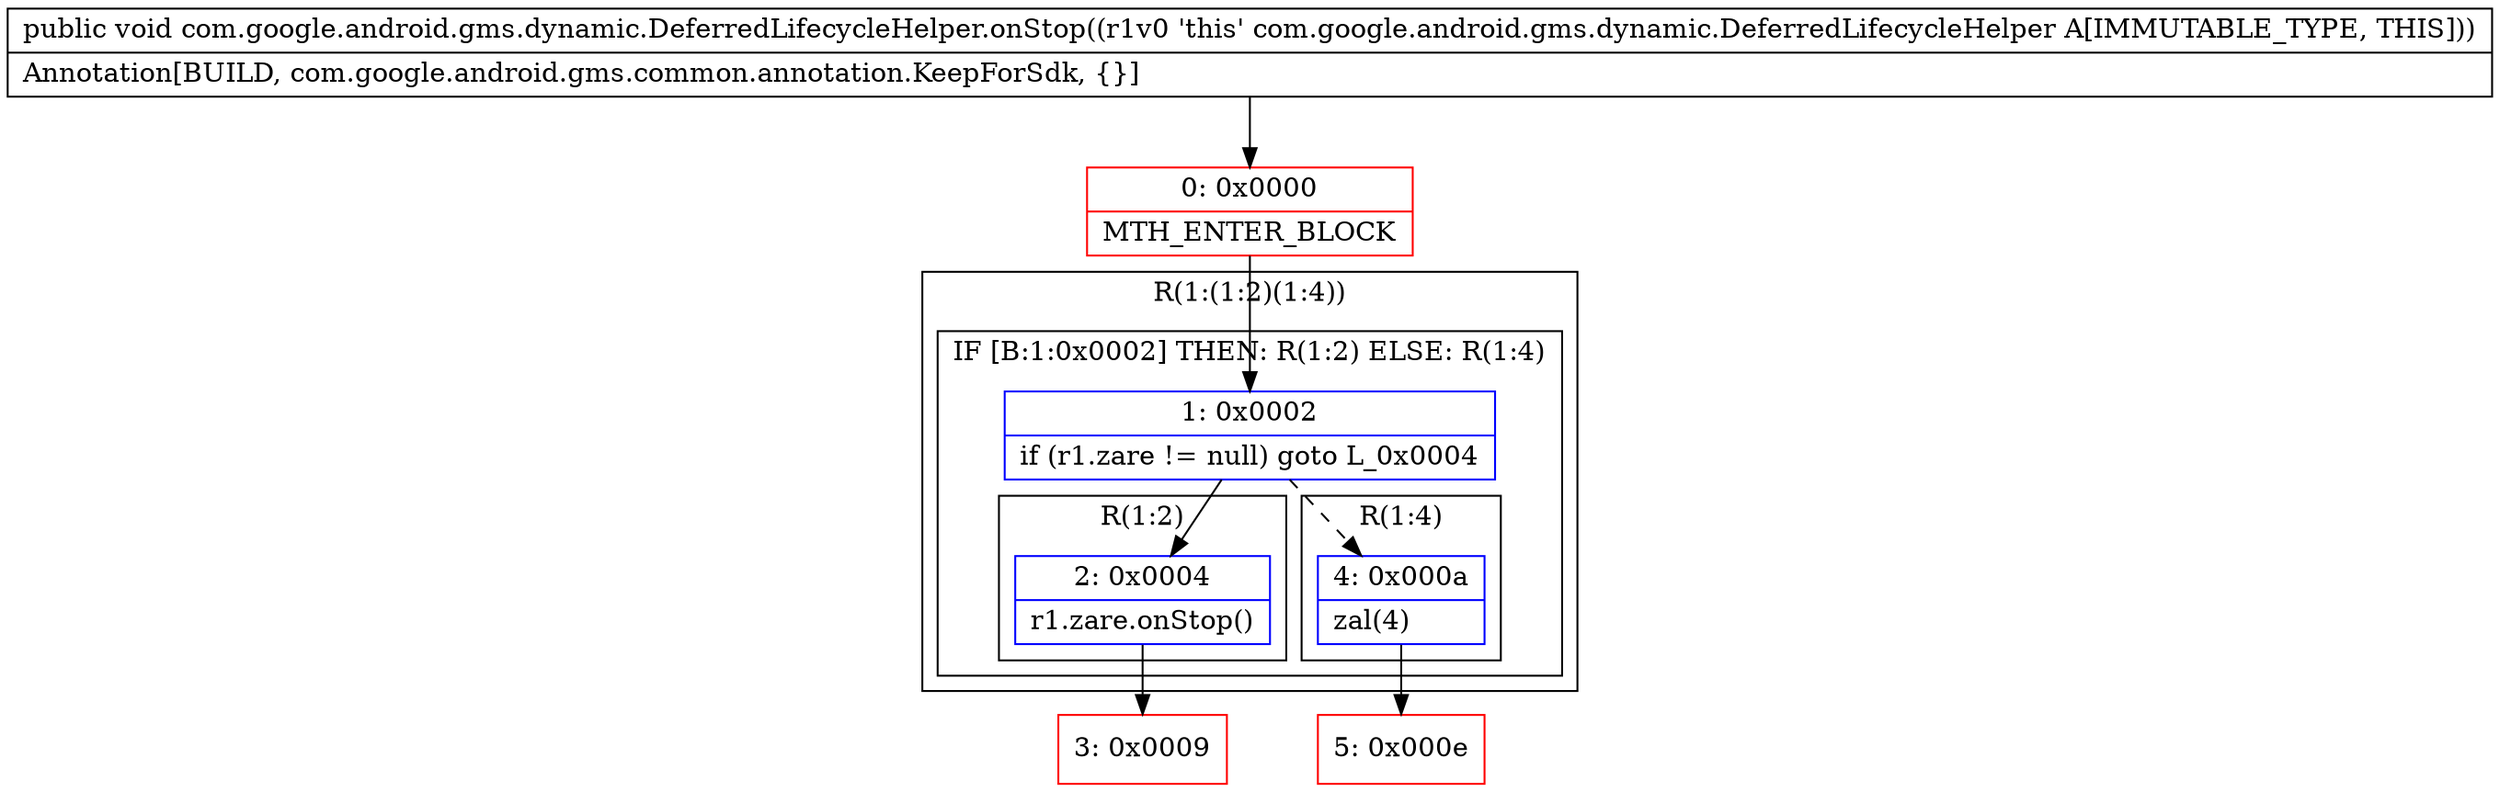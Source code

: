digraph "CFG forcom.google.android.gms.dynamic.DeferredLifecycleHelper.onStop()V" {
subgraph cluster_Region_791428700 {
label = "R(1:(1:2)(1:4))";
node [shape=record,color=blue];
subgraph cluster_IfRegion_979776206 {
label = "IF [B:1:0x0002] THEN: R(1:2) ELSE: R(1:4)";
node [shape=record,color=blue];
Node_1 [shape=record,label="{1\:\ 0x0002|if (r1.zare != null) goto L_0x0004\l}"];
subgraph cluster_Region_1410908632 {
label = "R(1:2)";
node [shape=record,color=blue];
Node_2 [shape=record,label="{2\:\ 0x0004|r1.zare.onStop()\l}"];
}
subgraph cluster_Region_1353955284 {
label = "R(1:4)";
node [shape=record,color=blue];
Node_4 [shape=record,label="{4\:\ 0x000a|zal(4)\l}"];
}
}
}
Node_0 [shape=record,color=red,label="{0\:\ 0x0000|MTH_ENTER_BLOCK\l}"];
Node_3 [shape=record,color=red,label="{3\:\ 0x0009}"];
Node_5 [shape=record,color=red,label="{5\:\ 0x000e}"];
MethodNode[shape=record,label="{public void com.google.android.gms.dynamic.DeferredLifecycleHelper.onStop((r1v0 'this' com.google.android.gms.dynamic.DeferredLifecycleHelper A[IMMUTABLE_TYPE, THIS]))  | Annotation[BUILD, com.google.android.gms.common.annotation.KeepForSdk, \{\}]\l}"];
MethodNode -> Node_0;
Node_1 -> Node_2;
Node_1 -> Node_4[style=dashed];
Node_2 -> Node_3;
Node_4 -> Node_5;
Node_0 -> Node_1;
}

